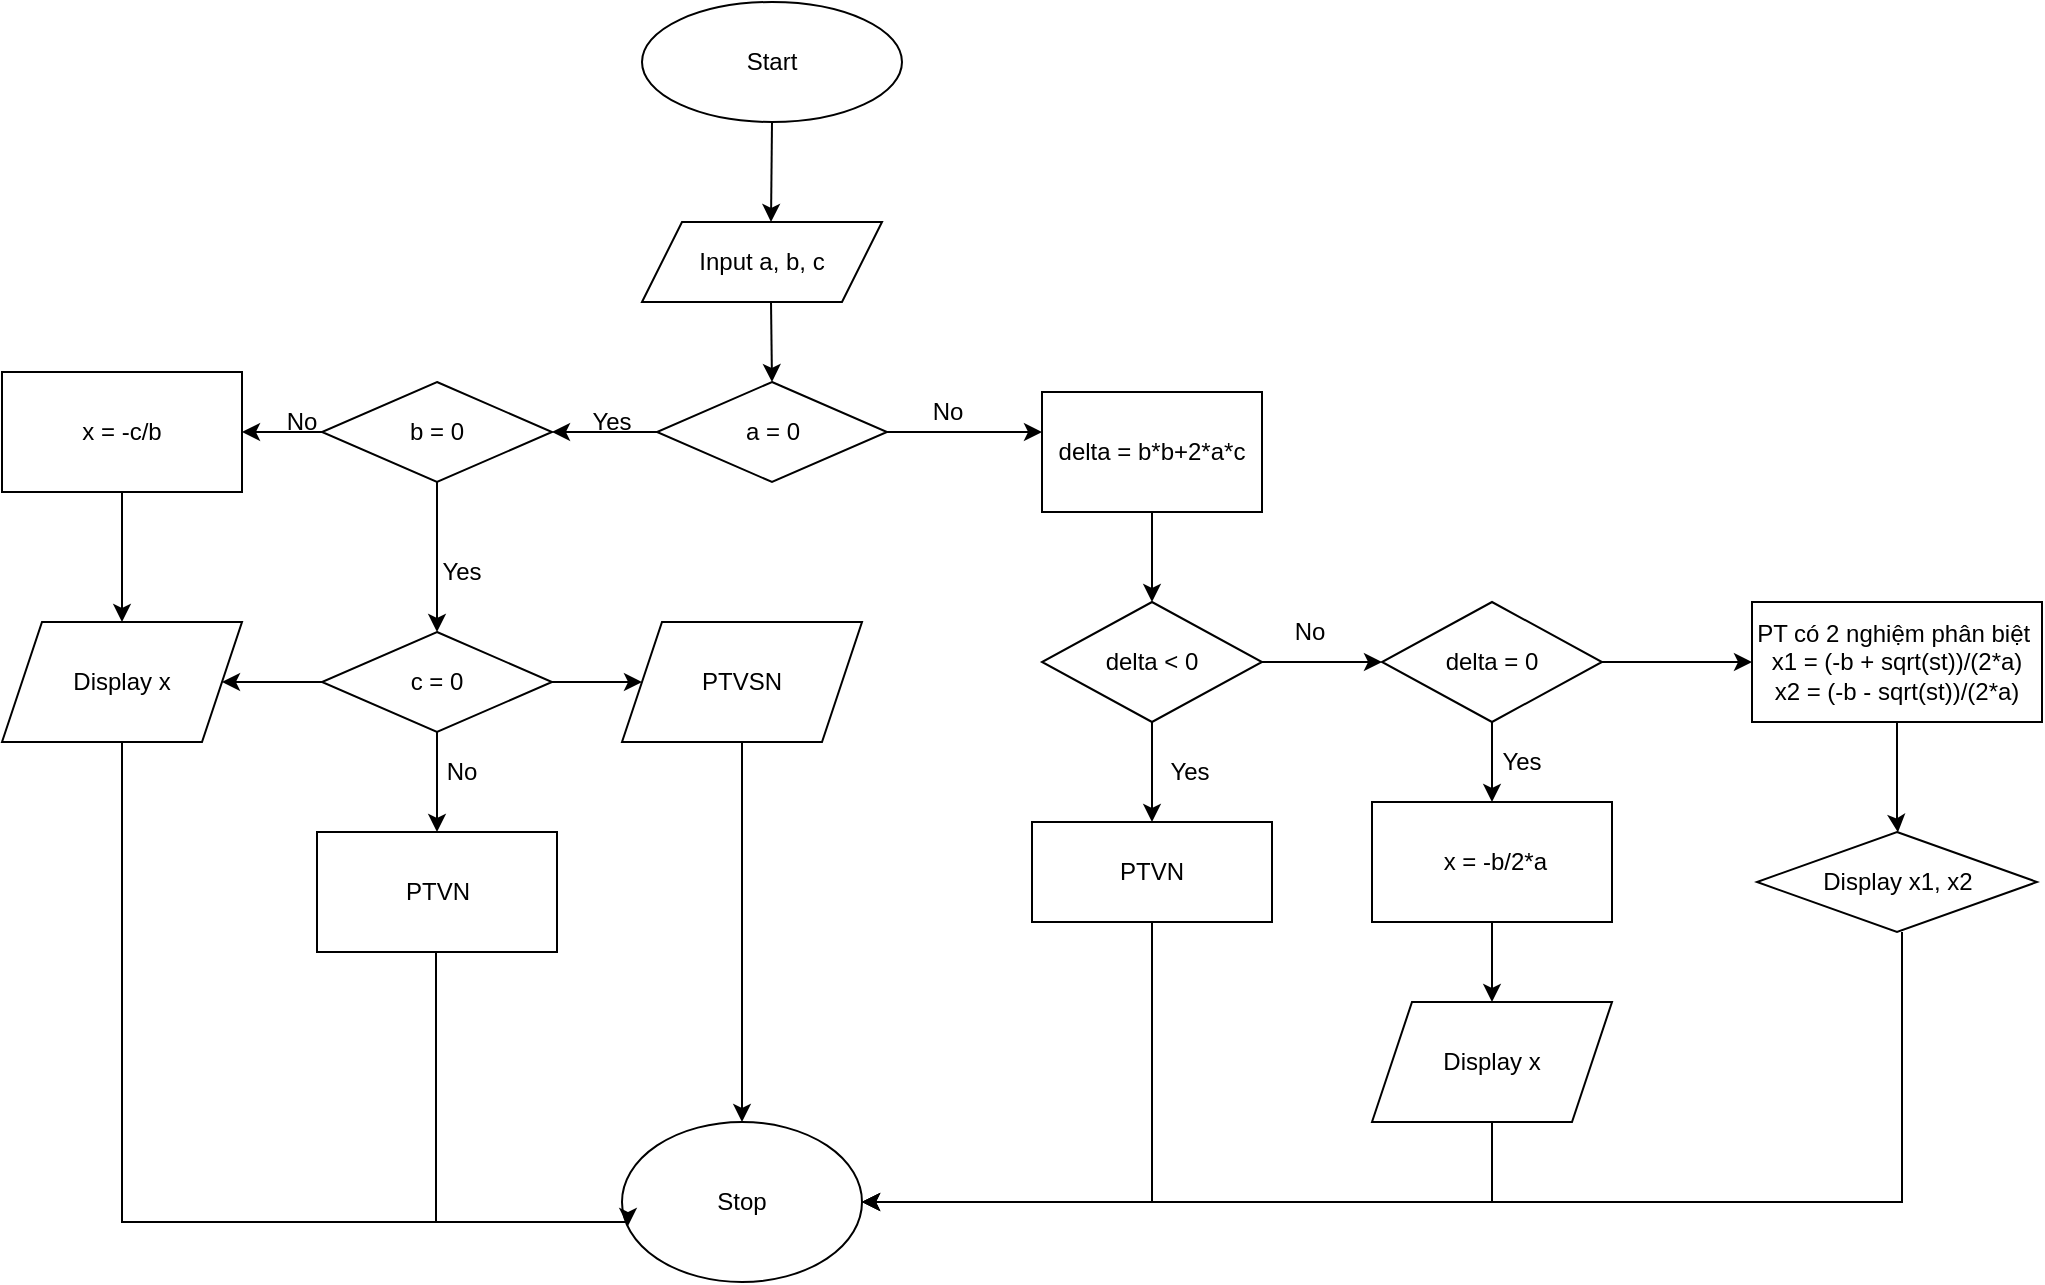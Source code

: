 <mxfile version="24.7.6">
  <diagram id="C5RBs43oDa-KdzZeNtuy" name="Page-1">
    <mxGraphModel dx="2261" dy="780" grid="1" gridSize="10" guides="1" tooltips="1" connect="1" arrows="1" fold="1" page="1" pageScale="1" pageWidth="827" pageHeight="1169" math="0" shadow="0">
      <root>
        <mxCell id="WIyWlLk6GJQsqaUBKTNV-0" />
        <mxCell id="WIyWlLk6GJQsqaUBKTNV-1" parent="WIyWlLk6GJQsqaUBKTNV-0" />
        <mxCell id="ysaj5CcqhmHrnKEhdU0k-0" value="Input a, b, c" style="shape=parallelogram;perimeter=parallelogramPerimeter;whiteSpace=wrap;html=1;fixedSize=1;" vertex="1" parent="WIyWlLk6GJQsqaUBKTNV-1">
          <mxGeometry x="170" y="110" width="120" height="40" as="geometry" />
        </mxCell>
        <mxCell id="ysaj5CcqhmHrnKEhdU0k-2" value="Start" style="ellipse;whiteSpace=wrap;html=1;" vertex="1" parent="WIyWlLk6GJQsqaUBKTNV-1">
          <mxGeometry x="170" width="130" height="60" as="geometry" />
        </mxCell>
        <mxCell id="ysaj5CcqhmHrnKEhdU0k-6" value="" style="endArrow=classic;html=1;rounded=0;exitX=0.5;exitY=1;exitDx=0;exitDy=0;" edge="1" parent="WIyWlLk6GJQsqaUBKTNV-1" source="ysaj5CcqhmHrnKEhdU0k-2">
          <mxGeometry width="50" height="50" relative="1" as="geometry">
            <mxPoint x="235" y="70" as="sourcePoint" />
            <mxPoint x="234.5" y="110" as="targetPoint" />
          </mxGeometry>
        </mxCell>
        <mxCell id="ysaj5CcqhmHrnKEhdU0k-7" value="" style="endArrow=classic;html=1;rounded=0;" edge="1" parent="WIyWlLk6GJQsqaUBKTNV-1">
          <mxGeometry width="50" height="50" relative="1" as="geometry">
            <mxPoint x="234.5" y="150" as="sourcePoint" />
            <mxPoint x="235" y="190" as="targetPoint" />
          </mxGeometry>
        </mxCell>
        <mxCell id="ysaj5CcqhmHrnKEhdU0k-44" value="" style="edgeStyle=orthogonalEdgeStyle;rounded=0;orthogonalLoop=1;jettySize=auto;html=1;" edge="1" parent="WIyWlLk6GJQsqaUBKTNV-1" source="ysaj5CcqhmHrnKEhdU0k-8" target="ysaj5CcqhmHrnKEhdU0k-43">
          <mxGeometry relative="1" as="geometry" />
        </mxCell>
        <mxCell id="ysaj5CcqhmHrnKEhdU0k-8" value="a = 0" style="rhombus;whiteSpace=wrap;html=1;" vertex="1" parent="WIyWlLk6GJQsqaUBKTNV-1">
          <mxGeometry x="177.5" y="190" width="115" height="50" as="geometry" />
        </mxCell>
        <mxCell id="ysaj5CcqhmHrnKEhdU0k-11" value="" style="endArrow=classic;html=1;rounded=0;entryX=0;entryY=0.5;entryDx=0;entryDy=0;exitX=1;exitY=0.5;exitDx=0;exitDy=0;" edge="1" parent="WIyWlLk6GJQsqaUBKTNV-1" source="ysaj5CcqhmHrnKEhdU0k-8">
          <mxGeometry width="50" height="50" relative="1" as="geometry">
            <mxPoint x="300" y="210" as="sourcePoint" />
            <mxPoint x="370" y="215" as="targetPoint" />
          </mxGeometry>
        </mxCell>
        <mxCell id="ysaj5CcqhmHrnKEhdU0k-12" value="No" style="text;html=1;align=center;verticalAlign=middle;whiteSpace=wrap;rounded=0;" vertex="1" parent="WIyWlLk6GJQsqaUBKTNV-1">
          <mxGeometry x="292.5" y="190" width="60" height="30" as="geometry" />
        </mxCell>
        <mxCell id="ysaj5CcqhmHrnKEhdU0k-60" value="" style="edgeStyle=orthogonalEdgeStyle;rounded=0;orthogonalLoop=1;jettySize=auto;html=1;" edge="1" parent="WIyWlLk6GJQsqaUBKTNV-1" source="ysaj5CcqhmHrnKEhdU0k-16" target="ysaj5CcqhmHrnKEhdU0k-19">
          <mxGeometry relative="1" as="geometry" />
        </mxCell>
        <mxCell id="ysaj5CcqhmHrnKEhdU0k-16" value="delta = b*b+2*a*c" style="rounded=0;whiteSpace=wrap;html=1;" vertex="1" parent="WIyWlLk6GJQsqaUBKTNV-1">
          <mxGeometry x="370" y="195" width="110" height="60" as="geometry" />
        </mxCell>
        <mxCell id="ysaj5CcqhmHrnKEhdU0k-68" value="" style="edgeStyle=orthogonalEdgeStyle;rounded=0;orthogonalLoop=1;jettySize=auto;html=1;" edge="1" parent="WIyWlLk6GJQsqaUBKTNV-1" source="ysaj5CcqhmHrnKEhdU0k-19" target="ysaj5CcqhmHrnKEhdU0k-21">
          <mxGeometry relative="1" as="geometry" />
        </mxCell>
        <mxCell id="ysaj5CcqhmHrnKEhdU0k-88" value="" style="edgeStyle=orthogonalEdgeStyle;rounded=0;orthogonalLoop=1;jettySize=auto;html=1;entryX=0;entryY=0.5;entryDx=0;entryDy=0;" edge="1" parent="WIyWlLk6GJQsqaUBKTNV-1" source="ysaj5CcqhmHrnKEhdU0k-19" target="ysaj5CcqhmHrnKEhdU0k-61">
          <mxGeometry relative="1" as="geometry" />
        </mxCell>
        <mxCell id="ysaj5CcqhmHrnKEhdU0k-19" value="delta &amp;lt; 0" style="rhombus;whiteSpace=wrap;html=1;" vertex="1" parent="WIyWlLk6GJQsqaUBKTNV-1">
          <mxGeometry x="370" y="300" width="110" height="60" as="geometry" />
        </mxCell>
        <mxCell id="ysaj5CcqhmHrnKEhdU0k-94" style="edgeStyle=orthogonalEdgeStyle;rounded=0;orthogonalLoop=1;jettySize=auto;html=1;entryX=1;entryY=0.5;entryDx=0;entryDy=0;" edge="1" parent="WIyWlLk6GJQsqaUBKTNV-1" source="ysaj5CcqhmHrnKEhdU0k-21" target="ysaj5CcqhmHrnKEhdU0k-35">
          <mxGeometry relative="1" as="geometry">
            <Array as="points">
              <mxPoint x="425" y="600" />
            </Array>
          </mxGeometry>
        </mxCell>
        <mxCell id="ysaj5CcqhmHrnKEhdU0k-21" value="PTVN" style="rounded=0;whiteSpace=wrap;html=1;" vertex="1" parent="WIyWlLk6GJQsqaUBKTNV-1">
          <mxGeometry x="365" y="410" width="120" height="50" as="geometry" />
        </mxCell>
        <mxCell id="ysaj5CcqhmHrnKEhdU0k-35" value="Stop" style="ellipse;whiteSpace=wrap;html=1;" vertex="1" parent="WIyWlLk6GJQsqaUBKTNV-1">
          <mxGeometry x="160" y="560" width="120" height="80" as="geometry" />
        </mxCell>
        <mxCell id="ysaj5CcqhmHrnKEhdU0k-47" value="" style="edgeStyle=orthogonalEdgeStyle;rounded=0;orthogonalLoop=1;jettySize=auto;html=1;" edge="1" parent="WIyWlLk6GJQsqaUBKTNV-1" source="ysaj5CcqhmHrnKEhdU0k-43" target="ysaj5CcqhmHrnKEhdU0k-46">
          <mxGeometry relative="1" as="geometry" />
        </mxCell>
        <mxCell id="ysaj5CcqhmHrnKEhdU0k-52" value="" style="edgeStyle=orthogonalEdgeStyle;rounded=0;orthogonalLoop=1;jettySize=auto;html=1;" edge="1" parent="WIyWlLk6GJQsqaUBKTNV-1" source="ysaj5CcqhmHrnKEhdU0k-43" target="ysaj5CcqhmHrnKEhdU0k-51">
          <mxGeometry relative="1" as="geometry" />
        </mxCell>
        <mxCell id="ysaj5CcqhmHrnKEhdU0k-43" value="b = 0" style="rhombus;whiteSpace=wrap;html=1;" vertex="1" parent="WIyWlLk6GJQsqaUBKTNV-1">
          <mxGeometry x="10" y="190" width="115" height="50" as="geometry" />
        </mxCell>
        <mxCell id="ysaj5CcqhmHrnKEhdU0k-45" value="Yes" style="text;html=1;align=center;verticalAlign=middle;whiteSpace=wrap;rounded=0;" vertex="1" parent="WIyWlLk6GJQsqaUBKTNV-1">
          <mxGeometry x="125" y="195" width="60" height="30" as="geometry" />
        </mxCell>
        <mxCell id="ysaj5CcqhmHrnKEhdU0k-50" value="" style="edgeStyle=orthogonalEdgeStyle;rounded=0;orthogonalLoop=1;jettySize=auto;html=1;" edge="1" parent="WIyWlLk6GJQsqaUBKTNV-1" source="ysaj5CcqhmHrnKEhdU0k-46" target="ysaj5CcqhmHrnKEhdU0k-49">
          <mxGeometry relative="1" as="geometry" />
        </mxCell>
        <mxCell id="ysaj5CcqhmHrnKEhdU0k-46" value="x = -c/b" style="whiteSpace=wrap;html=1;" vertex="1" parent="WIyWlLk6GJQsqaUBKTNV-1">
          <mxGeometry x="-150" y="185" width="120" height="60" as="geometry" />
        </mxCell>
        <mxCell id="ysaj5CcqhmHrnKEhdU0k-48" value="No" style="text;html=1;align=center;verticalAlign=middle;whiteSpace=wrap;rounded=0;" vertex="1" parent="WIyWlLk6GJQsqaUBKTNV-1">
          <mxGeometry x="-30" y="195" width="60" height="30" as="geometry" />
        </mxCell>
        <mxCell id="ysaj5CcqhmHrnKEhdU0k-49" value="Display x" style="shape=parallelogram;perimeter=parallelogramPerimeter;whiteSpace=wrap;html=1;fixedSize=1;" vertex="1" parent="WIyWlLk6GJQsqaUBKTNV-1">
          <mxGeometry x="-150" y="310" width="120" height="60" as="geometry" />
        </mxCell>
        <mxCell id="ysaj5CcqhmHrnKEhdU0k-53" value="" style="edgeStyle=orthogonalEdgeStyle;rounded=0;orthogonalLoop=1;jettySize=auto;html=1;" edge="1" parent="WIyWlLk6GJQsqaUBKTNV-1" source="ysaj5CcqhmHrnKEhdU0k-51" target="ysaj5CcqhmHrnKEhdU0k-49">
          <mxGeometry relative="1" as="geometry" />
        </mxCell>
        <mxCell id="ysaj5CcqhmHrnKEhdU0k-56" value="" style="edgeStyle=orthogonalEdgeStyle;rounded=0;orthogonalLoop=1;jettySize=auto;html=1;" edge="1" parent="WIyWlLk6GJQsqaUBKTNV-1" source="ysaj5CcqhmHrnKEhdU0k-51" target="ysaj5CcqhmHrnKEhdU0k-55">
          <mxGeometry relative="1" as="geometry" />
        </mxCell>
        <mxCell id="ysaj5CcqhmHrnKEhdU0k-59" value="" style="edgeStyle=orthogonalEdgeStyle;rounded=0;orthogonalLoop=1;jettySize=auto;html=1;" edge="1" parent="WIyWlLk6GJQsqaUBKTNV-1" source="ysaj5CcqhmHrnKEhdU0k-51" target="ysaj5CcqhmHrnKEhdU0k-58">
          <mxGeometry relative="1" as="geometry" />
        </mxCell>
        <mxCell id="ysaj5CcqhmHrnKEhdU0k-51" value="c = 0" style="rhombus;whiteSpace=wrap;html=1;" vertex="1" parent="WIyWlLk6GJQsqaUBKTNV-1">
          <mxGeometry x="10" y="315" width="115" height="50" as="geometry" />
        </mxCell>
        <mxCell id="ysaj5CcqhmHrnKEhdU0k-54" value="Yes" style="text;html=1;align=center;verticalAlign=middle;whiteSpace=wrap;rounded=0;" vertex="1" parent="WIyWlLk6GJQsqaUBKTNV-1">
          <mxGeometry x="50" y="270" width="60" height="30" as="geometry" />
        </mxCell>
        <mxCell id="ysaj5CcqhmHrnKEhdU0k-55" value="PTVN" style="whiteSpace=wrap;html=1;" vertex="1" parent="WIyWlLk6GJQsqaUBKTNV-1">
          <mxGeometry x="7.5" y="415" width="120" height="60" as="geometry" />
        </mxCell>
        <mxCell id="ysaj5CcqhmHrnKEhdU0k-57" value="No" style="text;html=1;align=center;verticalAlign=middle;whiteSpace=wrap;rounded=0;" vertex="1" parent="WIyWlLk6GJQsqaUBKTNV-1">
          <mxGeometry x="50" y="370" width="60" height="30" as="geometry" />
        </mxCell>
        <mxCell id="ysaj5CcqhmHrnKEhdU0k-74" value="" style="edgeStyle=orthogonalEdgeStyle;rounded=0;orthogonalLoop=1;jettySize=auto;html=1;" edge="1" parent="WIyWlLk6GJQsqaUBKTNV-1" source="ysaj5CcqhmHrnKEhdU0k-58" target="ysaj5CcqhmHrnKEhdU0k-35">
          <mxGeometry relative="1" as="geometry" />
        </mxCell>
        <mxCell id="ysaj5CcqhmHrnKEhdU0k-58" value="PTVSN" style="shape=parallelogram;perimeter=parallelogramPerimeter;whiteSpace=wrap;html=1;fixedSize=1;" vertex="1" parent="WIyWlLk6GJQsqaUBKTNV-1">
          <mxGeometry x="160" y="310" width="120" height="60" as="geometry" />
        </mxCell>
        <mxCell id="ysaj5CcqhmHrnKEhdU0k-64" value="" style="edgeStyle=orthogonalEdgeStyle;rounded=0;orthogonalLoop=1;jettySize=auto;html=1;" edge="1" parent="WIyWlLk6GJQsqaUBKTNV-1" source="ysaj5CcqhmHrnKEhdU0k-61" target="ysaj5CcqhmHrnKEhdU0k-63">
          <mxGeometry relative="1" as="geometry" />
        </mxCell>
        <mxCell id="ysaj5CcqhmHrnKEhdU0k-70" value="" style="edgeStyle=orthogonalEdgeStyle;rounded=0;orthogonalLoop=1;jettySize=auto;html=1;" edge="1" parent="WIyWlLk6GJQsqaUBKTNV-1" source="ysaj5CcqhmHrnKEhdU0k-61" target="ysaj5CcqhmHrnKEhdU0k-69">
          <mxGeometry relative="1" as="geometry" />
        </mxCell>
        <mxCell id="ysaj5CcqhmHrnKEhdU0k-61" value="delta = 0" style="rhombus;whiteSpace=wrap;html=1;" vertex="1" parent="WIyWlLk6GJQsqaUBKTNV-1">
          <mxGeometry x="540" y="300" width="110" height="60" as="geometry" />
        </mxCell>
        <mxCell id="ysaj5CcqhmHrnKEhdU0k-66" value="" style="edgeStyle=orthogonalEdgeStyle;rounded=0;orthogonalLoop=1;jettySize=auto;html=1;" edge="1" parent="WIyWlLk6GJQsqaUBKTNV-1" source="ysaj5CcqhmHrnKEhdU0k-63" target="ysaj5CcqhmHrnKEhdU0k-65">
          <mxGeometry relative="1" as="geometry">
            <Array as="points">
              <mxPoint x="798" y="410" />
              <mxPoint x="798" y="410" />
            </Array>
          </mxGeometry>
        </mxCell>
        <mxCell id="ysaj5CcqhmHrnKEhdU0k-63" value="PT có 2 nghiệm phân biệt&amp;nbsp;&lt;div&gt;x1 = (-b + sqrt(st))/(2*a)&lt;/div&gt;&lt;div&gt;x2 = (-b - sqrt(st))/(2*a)&lt;/div&gt;" style="whiteSpace=wrap;html=1;" vertex="1" parent="WIyWlLk6GJQsqaUBKTNV-1">
          <mxGeometry x="725" y="300" width="145" height="60" as="geometry" />
        </mxCell>
        <mxCell id="ysaj5CcqhmHrnKEhdU0k-65" value="Display x1, x2" style="rhombus;whiteSpace=wrap;html=1;" vertex="1" parent="WIyWlLk6GJQsqaUBKTNV-1">
          <mxGeometry x="727.5" y="415" width="140" height="50" as="geometry" />
        </mxCell>
        <mxCell id="ysaj5CcqhmHrnKEhdU0k-73" value="" style="edgeStyle=orthogonalEdgeStyle;rounded=0;orthogonalLoop=1;jettySize=auto;html=1;" edge="1" parent="WIyWlLk6GJQsqaUBKTNV-1" source="ysaj5CcqhmHrnKEhdU0k-69" target="ysaj5CcqhmHrnKEhdU0k-72">
          <mxGeometry relative="1" as="geometry" />
        </mxCell>
        <mxCell id="ysaj5CcqhmHrnKEhdU0k-69" value="&amp;nbsp;x = -b/2*a" style="whiteSpace=wrap;html=1;" vertex="1" parent="WIyWlLk6GJQsqaUBKTNV-1">
          <mxGeometry x="535" y="400" width="120" height="60" as="geometry" />
        </mxCell>
        <mxCell id="ysaj5CcqhmHrnKEhdU0k-71" value="Yes" style="text;html=1;align=center;verticalAlign=middle;whiteSpace=wrap;rounded=0;" vertex="1" parent="WIyWlLk6GJQsqaUBKTNV-1">
          <mxGeometry x="580" y="365" width="60" height="30" as="geometry" />
        </mxCell>
        <mxCell id="ysaj5CcqhmHrnKEhdU0k-95" style="edgeStyle=orthogonalEdgeStyle;rounded=0;orthogonalLoop=1;jettySize=auto;html=1;" edge="1" parent="WIyWlLk6GJQsqaUBKTNV-1" source="ysaj5CcqhmHrnKEhdU0k-72" target="ysaj5CcqhmHrnKEhdU0k-35">
          <mxGeometry relative="1" as="geometry">
            <Array as="points">
              <mxPoint x="595" y="600" />
            </Array>
          </mxGeometry>
        </mxCell>
        <mxCell id="ysaj5CcqhmHrnKEhdU0k-72" value="Display x" style="shape=parallelogram;perimeter=parallelogramPerimeter;whiteSpace=wrap;html=1;fixedSize=1;" vertex="1" parent="WIyWlLk6GJQsqaUBKTNV-1">
          <mxGeometry x="535" y="500" width="120" height="60" as="geometry" />
        </mxCell>
        <mxCell id="ysaj5CcqhmHrnKEhdU0k-77" value="Yes" style="text;html=1;align=center;verticalAlign=middle;whiteSpace=wrap;rounded=0;" vertex="1" parent="WIyWlLk6GJQsqaUBKTNV-1">
          <mxGeometry x="414" y="370" width="60" height="30" as="geometry" />
        </mxCell>
        <mxCell id="ysaj5CcqhmHrnKEhdU0k-89" value="No" style="text;html=1;align=center;verticalAlign=middle;whiteSpace=wrap;rounded=0;" vertex="1" parent="WIyWlLk6GJQsqaUBKTNV-1">
          <mxGeometry x="474" y="300" width="60" height="30" as="geometry" />
        </mxCell>
        <mxCell id="ysaj5CcqhmHrnKEhdU0k-93" value="" style="endArrow=classic;html=1;rounded=0;entryX=1;entryY=0.5;entryDx=0;entryDy=0;" edge="1" parent="WIyWlLk6GJQsqaUBKTNV-1" target="ysaj5CcqhmHrnKEhdU0k-35">
          <mxGeometry width="50" height="50" relative="1" as="geometry">
            <mxPoint x="800" y="465" as="sourcePoint" />
            <mxPoint x="800" y="580" as="targetPoint" />
            <Array as="points">
              <mxPoint x="800" y="600" />
            </Array>
          </mxGeometry>
        </mxCell>
        <mxCell id="ysaj5CcqhmHrnKEhdU0k-96" style="edgeStyle=orthogonalEdgeStyle;rounded=0;orthogonalLoop=1;jettySize=auto;html=1;exitX=0.5;exitY=1;exitDx=0;exitDy=0;entryX=0.025;entryY=0.65;entryDx=0;entryDy=0;entryPerimeter=0;" edge="1" parent="WIyWlLk6GJQsqaUBKTNV-1" source="ysaj5CcqhmHrnKEhdU0k-49" target="ysaj5CcqhmHrnKEhdU0k-35">
          <mxGeometry relative="1" as="geometry">
            <Array as="points">
              <mxPoint x="-90" y="610" />
              <mxPoint x="163" y="610" />
            </Array>
          </mxGeometry>
        </mxCell>
        <mxCell id="ysaj5CcqhmHrnKEhdU0k-98" value="" style="endArrow=none;html=1;rounded=0;" edge="1" parent="WIyWlLk6GJQsqaUBKTNV-1">
          <mxGeometry width="50" height="50" relative="1" as="geometry">
            <mxPoint x="67" y="610" as="sourcePoint" />
            <mxPoint x="67" y="475" as="targetPoint" />
          </mxGeometry>
        </mxCell>
      </root>
    </mxGraphModel>
  </diagram>
</mxfile>
